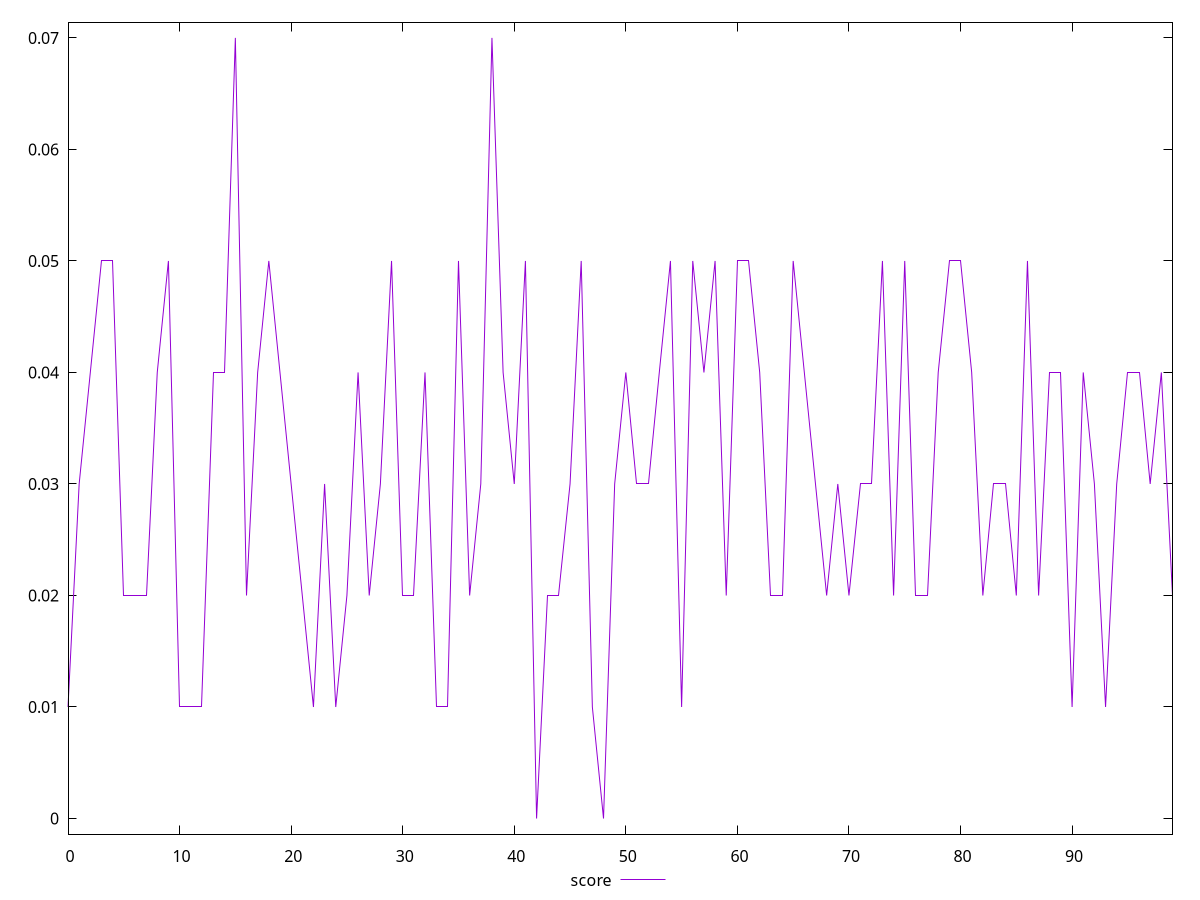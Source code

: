 reset

$score <<EOF
0 0.01
1 0.03
2 0.04
3 0.05
4 0.05
5 0.02
6 0.02
7 0.02
8 0.04
9 0.05
10 0.01
11 0.01
12 0.01
13 0.04
14 0.04
15 0.07
16 0.02
17 0.04
18 0.05
19 0.04
20 0.03
21 0.02
22 0.01
23 0.03
24 0.01
25 0.02
26 0.04
27 0.02
28 0.03
29 0.05
30 0.02
31 0.02
32 0.04
33 0.01
34 0.01
35 0.05
36 0.02
37 0.03
38 0.07
39 0.04
40 0.03
41 0.05
42 0
43 0.02
44 0.02
45 0.03
46 0.05
47 0.01
48 0
49 0.03
50 0.04
51 0.03
52 0.03
53 0.04
54 0.05
55 0.01
56 0.05
57 0.04
58 0.05
59 0.02
60 0.05
61 0.05
62 0.04
63 0.02
64 0.02
65 0.05
66 0.04
67 0.03
68 0.02
69 0.03
70 0.02
71 0.03
72 0.03
73 0.05
74 0.02
75 0.05
76 0.02
77 0.02
78 0.04
79 0.05
80 0.05
81 0.04
82 0.02
83 0.03
84 0.03
85 0.02
86 0.05
87 0.02
88 0.04
89 0.04
90 0.01
91 0.04
92 0.03
93 0.01
94 0.03
95 0.04
96 0.04
97 0.03
98 0.04
99 0.02
EOF

set key outside below
set xrange [0:99]
set yrange [-0.0014000000000000002:0.0714]
set trange [-0.0014000000000000002:0.0714]
set terminal svg size 640, 500 enhanced background rgb 'white'
set output "report_00015_2021-02-09T16-11-33.973Z/largest-contentful-paint/samples/pages+cached+noadtech+nomedia/score/values.svg"

plot $score title "score" with line

reset
